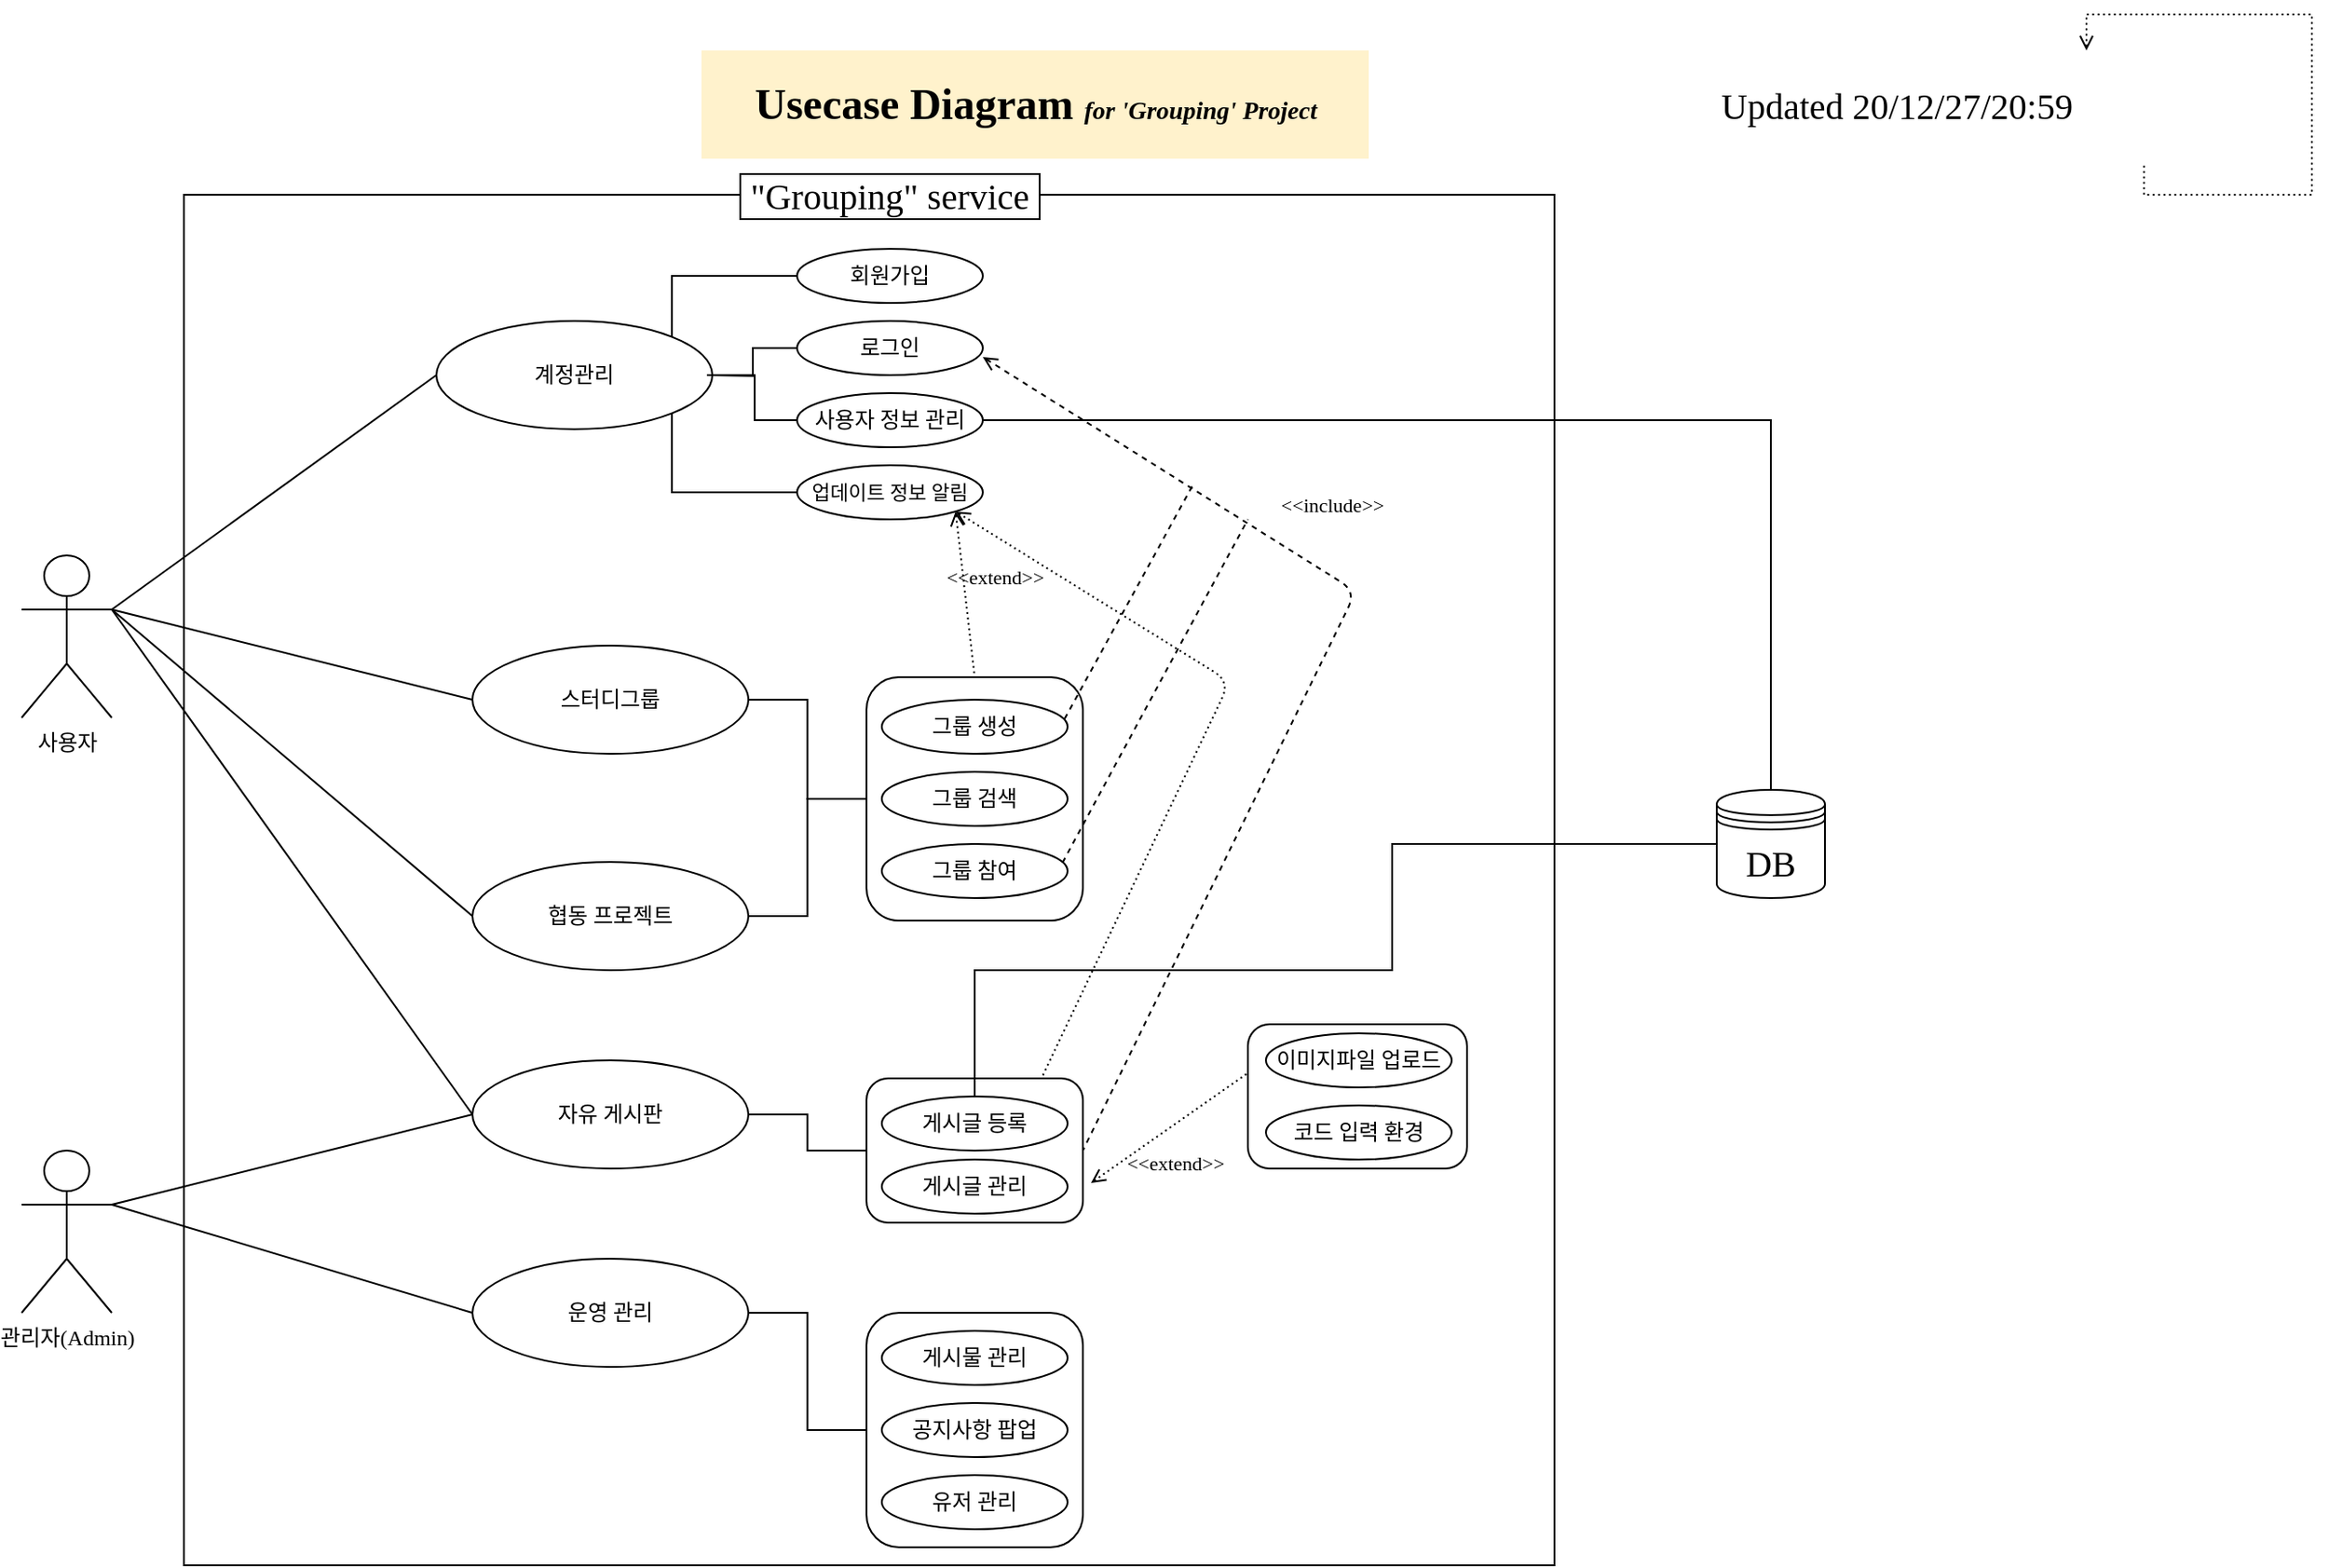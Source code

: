 <mxfile version="14.1.2" type="device"><diagram id="SzXxNfdWttP5pU3WyP5G" name="Page-1"><mxGraphModel dx="1574" dy="1978" grid="1" gridSize="10" guides="1" tooltips="1" connect="1" arrows="1" fold="1" page="1" pageScale="1" pageWidth="827" pageHeight="1169" math="0" shadow="0"><root><mxCell id="0"/><mxCell id="1" parent="0"/><mxCell id="7R5gXoHnMxe2v03RTeyZ-3" value="" style="whiteSpace=wrap;html=1;aspect=fixed;fontFamily=Comic Sans MS;" parent="1" vertex="1"><mxGeometry x="170" y="80" width="760" height="760" as="geometry"/></mxCell><mxCell id="7R5gXoHnMxe2v03RTeyZ-1" value="사용자" style="shape=umlActor;verticalLabelPosition=bottom;verticalAlign=top;html=1;outlineConnect=0;fontFamily=Comic Sans MS;" parent="1" vertex="1"><mxGeometry x="80" y="280" width="50" height="90" as="geometry"/></mxCell><mxCell id="7R5gXoHnMxe2v03RTeyZ-5" value="계정관리" style="ellipse;whiteSpace=wrap;html=1;fontFamily=Comic Sans MS;" parent="1" vertex="1"><mxGeometry x="310" y="150" width="153" height="60" as="geometry"/></mxCell><mxCell id="7R5gXoHnMxe2v03RTeyZ-8" value="협동 프로젝트" style="ellipse;whiteSpace=wrap;html=1;fontFamily=Comic Sans MS;" parent="1" vertex="1"><mxGeometry x="330" y="450" width="153" height="60" as="geometry"/></mxCell><mxCell id="7R5gXoHnMxe2v03RTeyZ-9" value="스터디그룹" style="ellipse;whiteSpace=wrap;html=1;fontFamily=Comic Sans MS;" parent="1" vertex="1"><mxGeometry x="330" y="330" width="153" height="60" as="geometry"/></mxCell><mxCell id="7R5gXoHnMxe2v03RTeyZ-10" value="자유 게시판" style="ellipse;whiteSpace=wrap;html=1;fontFamily=Comic Sans MS;" parent="1" vertex="1"><mxGeometry x="330" y="560" width="153" height="60" as="geometry"/></mxCell><mxCell id="7R5gXoHnMxe2v03RTeyZ-11" value="운영 관리" style="ellipse;whiteSpace=wrap;html=1;fontFamily=Comic Sans MS;" parent="1" vertex="1"><mxGeometry x="330" y="670" width="153" height="60" as="geometry"/></mxCell><mxCell id="7R5gXoHnMxe2v03RTeyZ-13" value="" style="endArrow=none;html=1;exitX=1;exitY=0.333;exitDx=0;exitDy=0;exitPerimeter=0;entryX=0;entryY=0.5;entryDx=0;entryDy=0;fontFamily=Comic Sans MS;" parent="1" source="7R5gXoHnMxe2v03RTeyZ-1" target="7R5gXoHnMxe2v03RTeyZ-5" edge="1"><mxGeometry width="50" height="50" relative="1" as="geometry"><mxPoint x="90" y="550" as="sourcePoint"/><mxPoint x="210" y="330" as="targetPoint"/><Array as="points"/></mxGeometry></mxCell><mxCell id="7R5gXoHnMxe2v03RTeyZ-14" value="" style="endArrow=none;html=1;exitX=1;exitY=0.333;exitDx=0;exitDy=0;exitPerimeter=0;entryX=0;entryY=0.5;entryDx=0;entryDy=0;fontFamily=Comic Sans MS;" parent="1" source="7R5gXoHnMxe2v03RTeyZ-1" target="7R5gXoHnMxe2v03RTeyZ-9" edge="1"><mxGeometry width="50" height="50" relative="1" as="geometry"><mxPoint x="140" y="320" as="sourcePoint"/><mxPoint x="320.0" y="190" as="targetPoint"/><Array as="points"/></mxGeometry></mxCell><mxCell id="7R5gXoHnMxe2v03RTeyZ-15" value="" style="endArrow=none;html=1;exitX=1;exitY=0.333;exitDx=0;exitDy=0;exitPerimeter=0;entryX=0;entryY=0.5;entryDx=0;entryDy=0;fontFamily=Comic Sans MS;" parent="1" source="7R5gXoHnMxe2v03RTeyZ-1" target="7R5gXoHnMxe2v03RTeyZ-8" edge="1"><mxGeometry width="50" height="50" relative="1" as="geometry"><mxPoint x="140" y="320" as="sourcePoint"/><mxPoint x="320.0" y="310" as="targetPoint"/><Array as="points"/></mxGeometry></mxCell><mxCell id="7R5gXoHnMxe2v03RTeyZ-16" value="" style="endArrow=none;html=1;entryX=0;entryY=0.5;entryDx=0;entryDy=0;fontFamily=Comic Sans MS;" parent="1" target="7R5gXoHnMxe2v03RTeyZ-10" edge="1"><mxGeometry width="50" height="50" relative="1" as="geometry"><mxPoint x="130" y="310" as="sourcePoint"/><mxPoint x="310.0" y="440" as="targetPoint"/><Array as="points"/></mxGeometry></mxCell><mxCell id="7R5gXoHnMxe2v03RTeyZ-19" value="관리자(Admin)" style="shape=umlActor;verticalLabelPosition=bottom;verticalAlign=top;html=1;outlineConnect=0;fontFamily=Comic Sans MS;" parent="1" vertex="1"><mxGeometry x="80" y="610" width="50" height="90" as="geometry"/></mxCell><mxCell id="7R5gXoHnMxe2v03RTeyZ-20" value="" style="endArrow=none;html=1;entryX=0;entryY=0.5;entryDx=0;entryDy=0;exitX=1;exitY=0.333;exitDx=0;exitDy=0;exitPerimeter=0;fontFamily=Comic Sans MS;" parent="1" source="7R5gXoHnMxe2v03RTeyZ-19" target="7R5gXoHnMxe2v03RTeyZ-11" edge="1"><mxGeometry width="50" height="50" relative="1" as="geometry"><mxPoint x="130" y="420" as="sourcePoint"/><mxPoint x="310.0" y="640" as="targetPoint"/><Array as="points"/></mxGeometry></mxCell><mxCell id="7R5gXoHnMxe2v03RTeyZ-21" value="" style="endArrow=none;html=1;entryX=0;entryY=0.5;entryDx=0;entryDy=0;fontFamily=Comic Sans MS;" parent="1" target="7R5gXoHnMxe2v03RTeyZ-10" edge="1"><mxGeometry width="50" height="50" relative="1" as="geometry"><mxPoint x="130" y="640" as="sourcePoint"/><mxPoint x="310.0" y="630" as="targetPoint"/><Array as="points"/></mxGeometry></mxCell><mxCell id="7R5gXoHnMxe2v03RTeyZ-22" value="&amp;nbsp;&quot;Grouping&quot; service&amp;nbsp;" style="text;html=1;align=center;verticalAlign=middle;whiteSpace=wrap;rounded=0;fontStyle=0;fontSize=20;labelBackgroundColor=#FFFFFF;labelBorderColor=#000000;fontFamily=Comic Sans MS;" parent="1" vertex="1"><mxGeometry x="441.5" y="70" width="238.5" height="20" as="geometry"/></mxCell><mxCell id="7R5gXoHnMxe2v03RTeyZ-30" style="edgeStyle=orthogonalEdgeStyle;rounded=0;orthogonalLoop=1;jettySize=auto;html=1;exitX=0;exitY=0.5;exitDx=0;exitDy=0;entryX=1;entryY=0;entryDx=0;entryDy=0;fontSize=16;endArrow=none;endFill=0;fontFamily=Comic Sans MS;" parent="1" source="7R5gXoHnMxe2v03RTeyZ-23" target="7R5gXoHnMxe2v03RTeyZ-5" edge="1"><mxGeometry relative="1" as="geometry"/></mxCell><mxCell id="7R5gXoHnMxe2v03RTeyZ-23" value="회원가입" style="ellipse;whiteSpace=wrap;html=1;fontFamily=Comic Sans MS;" parent="1" vertex="1"><mxGeometry x="510" y="110" width="103" height="30" as="geometry"/></mxCell><mxCell id="7R5gXoHnMxe2v03RTeyZ-29" style="edgeStyle=orthogonalEdgeStyle;rounded=0;orthogonalLoop=1;jettySize=auto;html=1;exitX=0;exitY=0.5;exitDx=0;exitDy=0;fontSize=16;endArrow=none;endFill=0;fontFamily=Comic Sans MS;" parent="1" source="7R5gXoHnMxe2v03RTeyZ-24" edge="1"><mxGeometry relative="1" as="geometry"><mxPoint x="460" y="180" as="targetPoint"/></mxGeometry></mxCell><mxCell id="7R5gXoHnMxe2v03RTeyZ-24" value="로그인" style="ellipse;whiteSpace=wrap;html=1;fontFamily=Comic Sans MS;" parent="1" vertex="1"><mxGeometry x="510" y="150" width="103" height="30" as="geometry"/></mxCell><mxCell id="7R5gXoHnMxe2v03RTeyZ-27" style="edgeStyle=orthogonalEdgeStyle;rounded=0;orthogonalLoop=1;jettySize=auto;html=1;entryX=1;entryY=1;entryDx=0;entryDy=0;fontSize=16;endArrow=none;endFill=0;fontFamily=Comic Sans MS;" parent="1" source="7R5gXoHnMxe2v03RTeyZ-25" target="7R5gXoHnMxe2v03RTeyZ-5" edge="1"><mxGeometry relative="1" as="geometry"/></mxCell><mxCell id="7R5gXoHnMxe2v03RTeyZ-25" value="&lt;font style=&quot;font-size: 11px&quot;&gt;업데이트 정보 알림&lt;/font&gt;" style="ellipse;whiteSpace=wrap;html=1;fontFamily=Comic Sans MS;" parent="1" vertex="1"><mxGeometry x="510" y="230" width="103" height="30" as="geometry"/></mxCell><mxCell id="7R5gXoHnMxe2v03RTeyZ-28" style="edgeStyle=orthogonalEdgeStyle;rounded=0;orthogonalLoop=1;jettySize=auto;html=1;exitX=0;exitY=0.5;exitDx=0;exitDy=0;entryX=1;entryY=0.5;entryDx=0;entryDy=0;fontSize=16;endArrow=none;endFill=0;fontFamily=Comic Sans MS;" parent="1" source="7R5gXoHnMxe2v03RTeyZ-26" target="7R5gXoHnMxe2v03RTeyZ-5" edge="1"><mxGeometry relative="1" as="geometry"/></mxCell><mxCell id="UwQi5Py4i9zdM0ziJWC_-2" style="edgeStyle=orthogonalEdgeStyle;rounded=0;orthogonalLoop=1;jettySize=auto;html=1;exitX=1;exitY=0.5;exitDx=0;exitDy=0;entryX=0.5;entryY=0;entryDx=0;entryDy=0;fontSize=20;startArrow=none;startFill=0;endArrow=none;endFill=0;fontFamily=Comic Sans MS;" edge="1" parent="1" source="7R5gXoHnMxe2v03RTeyZ-26" target="UwQi5Py4i9zdM0ziJWC_-1"><mxGeometry relative="1" as="geometry"/></mxCell><mxCell id="7R5gXoHnMxe2v03RTeyZ-26" value="사용자 정보 관리" style="ellipse;whiteSpace=wrap;html=1;fontFamily=Comic Sans MS;" parent="1" vertex="1"><mxGeometry x="510" y="190" width="103" height="30" as="geometry"/></mxCell><mxCell id="7R5gXoHnMxe2v03RTeyZ-37" style="edgeStyle=orthogonalEdgeStyle;rounded=0;orthogonalLoop=1;jettySize=auto;html=1;entryX=1;entryY=0.5;entryDx=0;entryDy=0;endArrow=none;endFill=0;fontSize=16;fontFamily=Comic Sans MS;" parent="1" source="7R5gXoHnMxe2v03RTeyZ-36" target="7R5gXoHnMxe2v03RTeyZ-9" edge="1"><mxGeometry relative="1" as="geometry"/></mxCell><mxCell id="7R5gXoHnMxe2v03RTeyZ-38" style="edgeStyle=orthogonalEdgeStyle;rounded=0;orthogonalLoop=1;jettySize=auto;html=1;exitX=0;exitY=0.5;exitDx=0;exitDy=0;entryX=1;entryY=0.5;entryDx=0;entryDy=0;endArrow=none;endFill=0;fontSize=16;fontFamily=Comic Sans MS;" parent="1" source="7R5gXoHnMxe2v03RTeyZ-36" target="7R5gXoHnMxe2v03RTeyZ-8" edge="1"><mxGeometry relative="1" as="geometry"/></mxCell><mxCell id="7R5gXoHnMxe2v03RTeyZ-36" value="" style="rounded=1;whiteSpace=wrap;html=1;fontSize=16;fontFamily=Comic Sans MS;" parent="1" vertex="1"><mxGeometry x="548.5" y="347.5" width="120" height="135" as="geometry"/></mxCell><mxCell id="7R5gXoHnMxe2v03RTeyZ-31" value="그룹 생성" style="ellipse;whiteSpace=wrap;html=1;fontFamily=Comic Sans MS;" parent="1" vertex="1"><mxGeometry x="557" y="360" width="103" height="30" as="geometry"/></mxCell><mxCell id="7R5gXoHnMxe2v03RTeyZ-33" value="그룹 검색" style="ellipse;whiteSpace=wrap;html=1;fontFamily=Comic Sans MS;" parent="1" vertex="1"><mxGeometry x="557" y="400" width="103" height="30" as="geometry"/></mxCell><mxCell id="7R5gXoHnMxe2v03RTeyZ-34" value="그룹 참여" style="ellipse;whiteSpace=wrap;html=1;fontFamily=Comic Sans MS;" parent="1" vertex="1"><mxGeometry x="557" y="440" width="103" height="30" as="geometry"/></mxCell><mxCell id="7R5gXoHnMxe2v03RTeyZ-43" style="edgeStyle=orthogonalEdgeStyle;rounded=0;orthogonalLoop=1;jettySize=auto;html=1;exitX=0;exitY=0.5;exitDx=0;exitDy=0;endArrow=none;endFill=0;fontSize=16;fontFamily=Comic Sans MS;" parent="1" source="7R5gXoHnMxe2v03RTeyZ-42" target="7R5gXoHnMxe2v03RTeyZ-10" edge="1"><mxGeometry relative="1" as="geometry"/></mxCell><mxCell id="7R5gXoHnMxe2v03RTeyZ-42" value="" style="rounded=1;whiteSpace=wrap;html=1;fontSize=16;fontFamily=Comic Sans MS;" parent="1" vertex="1"><mxGeometry x="548.5" y="570" width="120" height="80" as="geometry"/></mxCell><mxCell id="7R5gXoHnMxe2v03RTeyZ-41" value="게시글 관리" style="ellipse;whiteSpace=wrap;html=1;fontFamily=Comic Sans MS;" parent="1" vertex="1"><mxGeometry x="557" y="615" width="103" height="30" as="geometry"/></mxCell><mxCell id="UwQi5Py4i9zdM0ziJWC_-3" style="edgeStyle=orthogonalEdgeStyle;rounded=0;orthogonalLoop=1;jettySize=auto;html=1;exitX=0.5;exitY=0;exitDx=0;exitDy=0;entryX=0;entryY=0.5;entryDx=0;entryDy=0;startArrow=none;startFill=0;endArrow=none;endFill=0;fontSize=20;fontFamily=Comic Sans MS;" edge="1" parent="1" source="7R5gXoHnMxe2v03RTeyZ-44" target="UwQi5Py4i9zdM0ziJWC_-1"><mxGeometry relative="1" as="geometry"><Array as="points"><mxPoint x="609" y="510"/><mxPoint x="840" y="510"/><mxPoint x="840" y="440"/></Array></mxGeometry></mxCell><mxCell id="7R5gXoHnMxe2v03RTeyZ-44" value="게시글 등록" style="ellipse;whiteSpace=wrap;html=1;fontFamily=Comic Sans MS;" parent="1" vertex="1"><mxGeometry x="557" y="580" width="103" height="30" as="geometry"/></mxCell><mxCell id="7R5gXoHnMxe2v03RTeyZ-46" value="" style="endArrow=none;dashed=1;html=1;fontSize=16;entryX=1;entryY=0.5;entryDx=0;entryDy=0;startArrow=open;startFill=0;fontFamily=Comic Sans MS;" parent="1" target="7R5gXoHnMxe2v03RTeyZ-42" edge="1"><mxGeometry width="50" height="50" relative="1" as="geometry"><mxPoint x="613" y="170" as="sourcePoint"/><mxPoint x="663" y="120" as="targetPoint"/><Array as="points"><mxPoint x="820" y="300"/></Array></mxGeometry></mxCell><mxCell id="7R5gXoHnMxe2v03RTeyZ-47" value="&lt;font style=&quot;font-size: 11px&quot;&gt;&amp;lt;&amp;lt;include&amp;gt;&amp;gt;&lt;/font&gt;" style="text;html=1;strokeColor=none;fillColor=none;align=center;verticalAlign=middle;whiteSpace=wrap;rounded=0;fontSize=16;fontFamily=Comic Sans MS;" parent="1" vertex="1"><mxGeometry x="787" y="240" width="40" height="20" as="geometry"/></mxCell><mxCell id="7R5gXoHnMxe2v03RTeyZ-52" value="" style="endArrow=none;dashed=1;html=1;fontSize=16;exitX=0.984;exitY=0.355;exitDx=0;exitDy=0;exitPerimeter=0;fontFamily=Comic Sans MS;" parent="1" source="7R5gXoHnMxe2v03RTeyZ-31" edge="1"><mxGeometry width="50" height="50" relative="1" as="geometry"><mxPoint x="660" y="380" as="sourcePoint"/><mxPoint x="730" y="240" as="targetPoint"/></mxGeometry></mxCell><mxCell id="7R5gXoHnMxe2v03RTeyZ-53" value="" style="endArrow=none;dashed=1;html=1;fontSize=16;exitX=0.973;exitY=0.345;exitDx=0;exitDy=0;exitPerimeter=0;fontFamily=Comic Sans MS;" parent="1" source="7R5gXoHnMxe2v03RTeyZ-34" edge="1"><mxGeometry width="50" height="50" relative="1" as="geometry"><mxPoint x="660" y="460" as="sourcePoint"/><mxPoint x="760" y="260" as="targetPoint"/></mxGeometry></mxCell><mxCell id="7R5gXoHnMxe2v03RTeyZ-55" value="" style="endArrow=none;dashed=1;html=1;fontSize=16;startArrow=open;startFill=0;dashPattern=1 2;fontFamily=Comic Sans MS;" parent="1" edge="1"><mxGeometry width="50" height="50" relative="1" as="geometry"><mxPoint x="673" y="628" as="sourcePoint"/><mxPoint x="770" y="560" as="targetPoint"/></mxGeometry></mxCell><mxCell id="7R5gXoHnMxe2v03RTeyZ-57" value="" style="rounded=1;whiteSpace=wrap;html=1;fontSize=16;fontFamily=Comic Sans MS;" parent="1" vertex="1"><mxGeometry x="760" y="540" width="121.5" height="80" as="geometry"/></mxCell><mxCell id="7R5gXoHnMxe2v03RTeyZ-40" value="이미지파일 업로드" style="ellipse;whiteSpace=wrap;html=1;fontFamily=Comic Sans MS;" parent="1" vertex="1"><mxGeometry x="770" y="545" width="103" height="30" as="geometry"/></mxCell><mxCell id="7R5gXoHnMxe2v03RTeyZ-45" value="코드 입력 환경" style="ellipse;whiteSpace=wrap;html=1;fontFamily=Comic Sans MS;" parent="1" vertex="1"><mxGeometry x="770" y="585" width="103" height="30" as="geometry"/></mxCell><mxCell id="7R5gXoHnMxe2v03RTeyZ-59" value="&lt;font style=&quot;font-size: 11px&quot;&gt;&amp;lt;&amp;lt;extend&amp;gt;&amp;gt;&lt;/font&gt;" style="text;html=1;strokeColor=none;fillColor=none;align=center;verticalAlign=middle;whiteSpace=wrap;rounded=0;fontSize=16;fontFamily=Comic Sans MS;" parent="1" vertex="1"><mxGeometry x="700" y="605" width="40" height="20" as="geometry"/></mxCell><mxCell id="7R5gXoHnMxe2v03RTeyZ-66" style="edgeStyle=orthogonalEdgeStyle;rounded=0;orthogonalLoop=1;jettySize=auto;html=1;exitX=0;exitY=0.5;exitDx=0;exitDy=0;entryX=1;entryY=0.5;entryDx=0;entryDy=0;startArrow=none;startFill=0;endArrow=none;endFill=0;fontSize=16;fontFamily=Comic Sans MS;" parent="1" source="7R5gXoHnMxe2v03RTeyZ-65" target="7R5gXoHnMxe2v03RTeyZ-11" edge="1"><mxGeometry relative="1" as="geometry"/></mxCell><mxCell id="7R5gXoHnMxe2v03RTeyZ-65" value="" style="rounded=1;whiteSpace=wrap;html=1;fontSize=16;fontFamily=Comic Sans MS;" parent="1" vertex="1"><mxGeometry x="548.5" y="700" width="120" height="130" as="geometry"/></mxCell><mxCell id="7R5gXoHnMxe2v03RTeyZ-62" value="게시물 관리" style="ellipse;whiteSpace=wrap;html=1;fontFamily=Comic Sans MS;" parent="1" vertex="1"><mxGeometry x="557" y="710" width="103" height="30" as="geometry"/></mxCell><mxCell id="7R5gXoHnMxe2v03RTeyZ-64" value="공지사항 팝업" style="ellipse;whiteSpace=wrap;html=1;fontFamily=Comic Sans MS;" parent="1" vertex="1"><mxGeometry x="557" y="750" width="103" height="30" as="geometry"/></mxCell><mxCell id="UwQi5Py4i9zdM0ziJWC_-1" value="DB" style="shape=datastore;whiteSpace=wrap;html=1;rounded=0;labelBackgroundColor=#FFFFFF;fillColor=none;fontSize=20;fontFamily=Comic Sans MS;" vertex="1" parent="1"><mxGeometry x="1020" y="410" width="60" height="60" as="geometry"/></mxCell><mxCell id="UwQi5Py4i9zdM0ziJWC_-4" value="유저 관리" style="ellipse;whiteSpace=wrap;html=1;fontFamily=Comic Sans MS;" vertex="1" parent="1"><mxGeometry x="557" y="790" width="103" height="30" as="geometry"/></mxCell><mxCell id="UwQi5Py4i9zdM0ziJWC_-5" value="" style="endArrow=none;dashed=1;html=1;fontSize=16;entryX=1;entryY=0.5;entryDx=0;entryDy=0;startArrow=open;startFill=0;exitX=1;exitY=1;exitDx=0;exitDy=0;dashPattern=1 2;fontFamily=Comic Sans MS;" edge="1" parent="1" source="7R5gXoHnMxe2v03RTeyZ-25"><mxGeometry width="50" height="50" relative="1" as="geometry"><mxPoint x="553" y="-92.5" as="sourcePoint"/><mxPoint x="608.5" y="347.5" as="targetPoint"/><Array as="points"/></mxGeometry></mxCell><mxCell id="UwQi5Py4i9zdM0ziJWC_-6" value="" style="endArrow=none;dashed=1;html=1;fontSize=16;entryX=1;entryY=0.5;entryDx=0;entryDy=0;startArrow=open;startFill=0;exitX=1;exitY=1;exitDx=0;exitDy=0;dashPattern=1 2;fontFamily=Comic Sans MS;" edge="1" parent="1" source="7R5gXoHnMxe2v03RTeyZ-25"><mxGeometry width="50" height="50" relative="1" as="geometry"><mxPoint x="560" y="260" as="sourcePoint"/><mxPoint x="645.5" y="570" as="targetPoint"/><Array as="points"><mxPoint x="750" y="350"/></Array></mxGeometry></mxCell><mxCell id="UwQi5Py4i9zdM0ziJWC_-10" value="&lt;font style=&quot;font-size: 11px&quot;&gt;&amp;lt;&amp;lt;extend&amp;gt;&amp;gt;&lt;/font&gt;" style="text;html=1;strokeColor=none;fillColor=none;align=center;verticalAlign=middle;whiteSpace=wrap;rounded=0;fontSize=16;fontFamily=Comic Sans MS;" vertex="1" parent="1"><mxGeometry x="600" y="280" width="40" height="20" as="geometry"/></mxCell><mxCell id="UwQi5Py4i9zdM0ziJWC_-11" value="Usecase Diagram &lt;font style=&quot;font-size: 14px&quot;&gt;&lt;i&gt;for 'Grouping' Project&lt;/i&gt;&lt;/font&gt;" style="text;fillColor=#fff2cc;html=1;fontSize=24;fontStyle=1;verticalAlign=middle;align=center;rounded=0;dashed=1;dashPattern=1 4;labelBackgroundColor=none;fontFamily=Comic Sans MS;" vertex="1" parent="1"><mxGeometry x="457" width="370" height="60" as="geometry"/></mxCell><mxCell id="UwQi5Py4i9zdM0ziJWC_-15" value="Updated 20/12/27/20:59" style="text;html=1;strokeColor=none;fillColor=none;align=center;verticalAlign=middle;whiteSpace=wrap;rounded=0;dashed=1;dashPattern=1 4;labelBackgroundColor=none;fontFamily=Comic Sans MS;fontSize=20;" vertex="1" parent="1"><mxGeometry x="910" width="420" height="60" as="geometry"/></mxCell><mxCell id="UwQi5Py4i9zdM0ziJWC_-16" style="edgeStyle=orthogonalEdgeStyle;rounded=0;orthogonalLoop=1;jettySize=auto;html=1;exitX=0.75;exitY=0;exitDx=0;exitDy=0;entryX=0.826;entryY=1.042;entryDx=0;entryDy=0;entryPerimeter=0;dashed=1;dashPattern=1 2;startArrow=open;startFill=0;endArrow=none;endFill=0;fontFamily=Comic Sans MS;fontSize=20;" edge="1" parent="1" source="UwQi5Py4i9zdM0ziJWC_-15" target="UwQi5Py4i9zdM0ziJWC_-15"><mxGeometry relative="1" as="geometry"/></mxCell></root></mxGraphModel></diagram></mxfile>